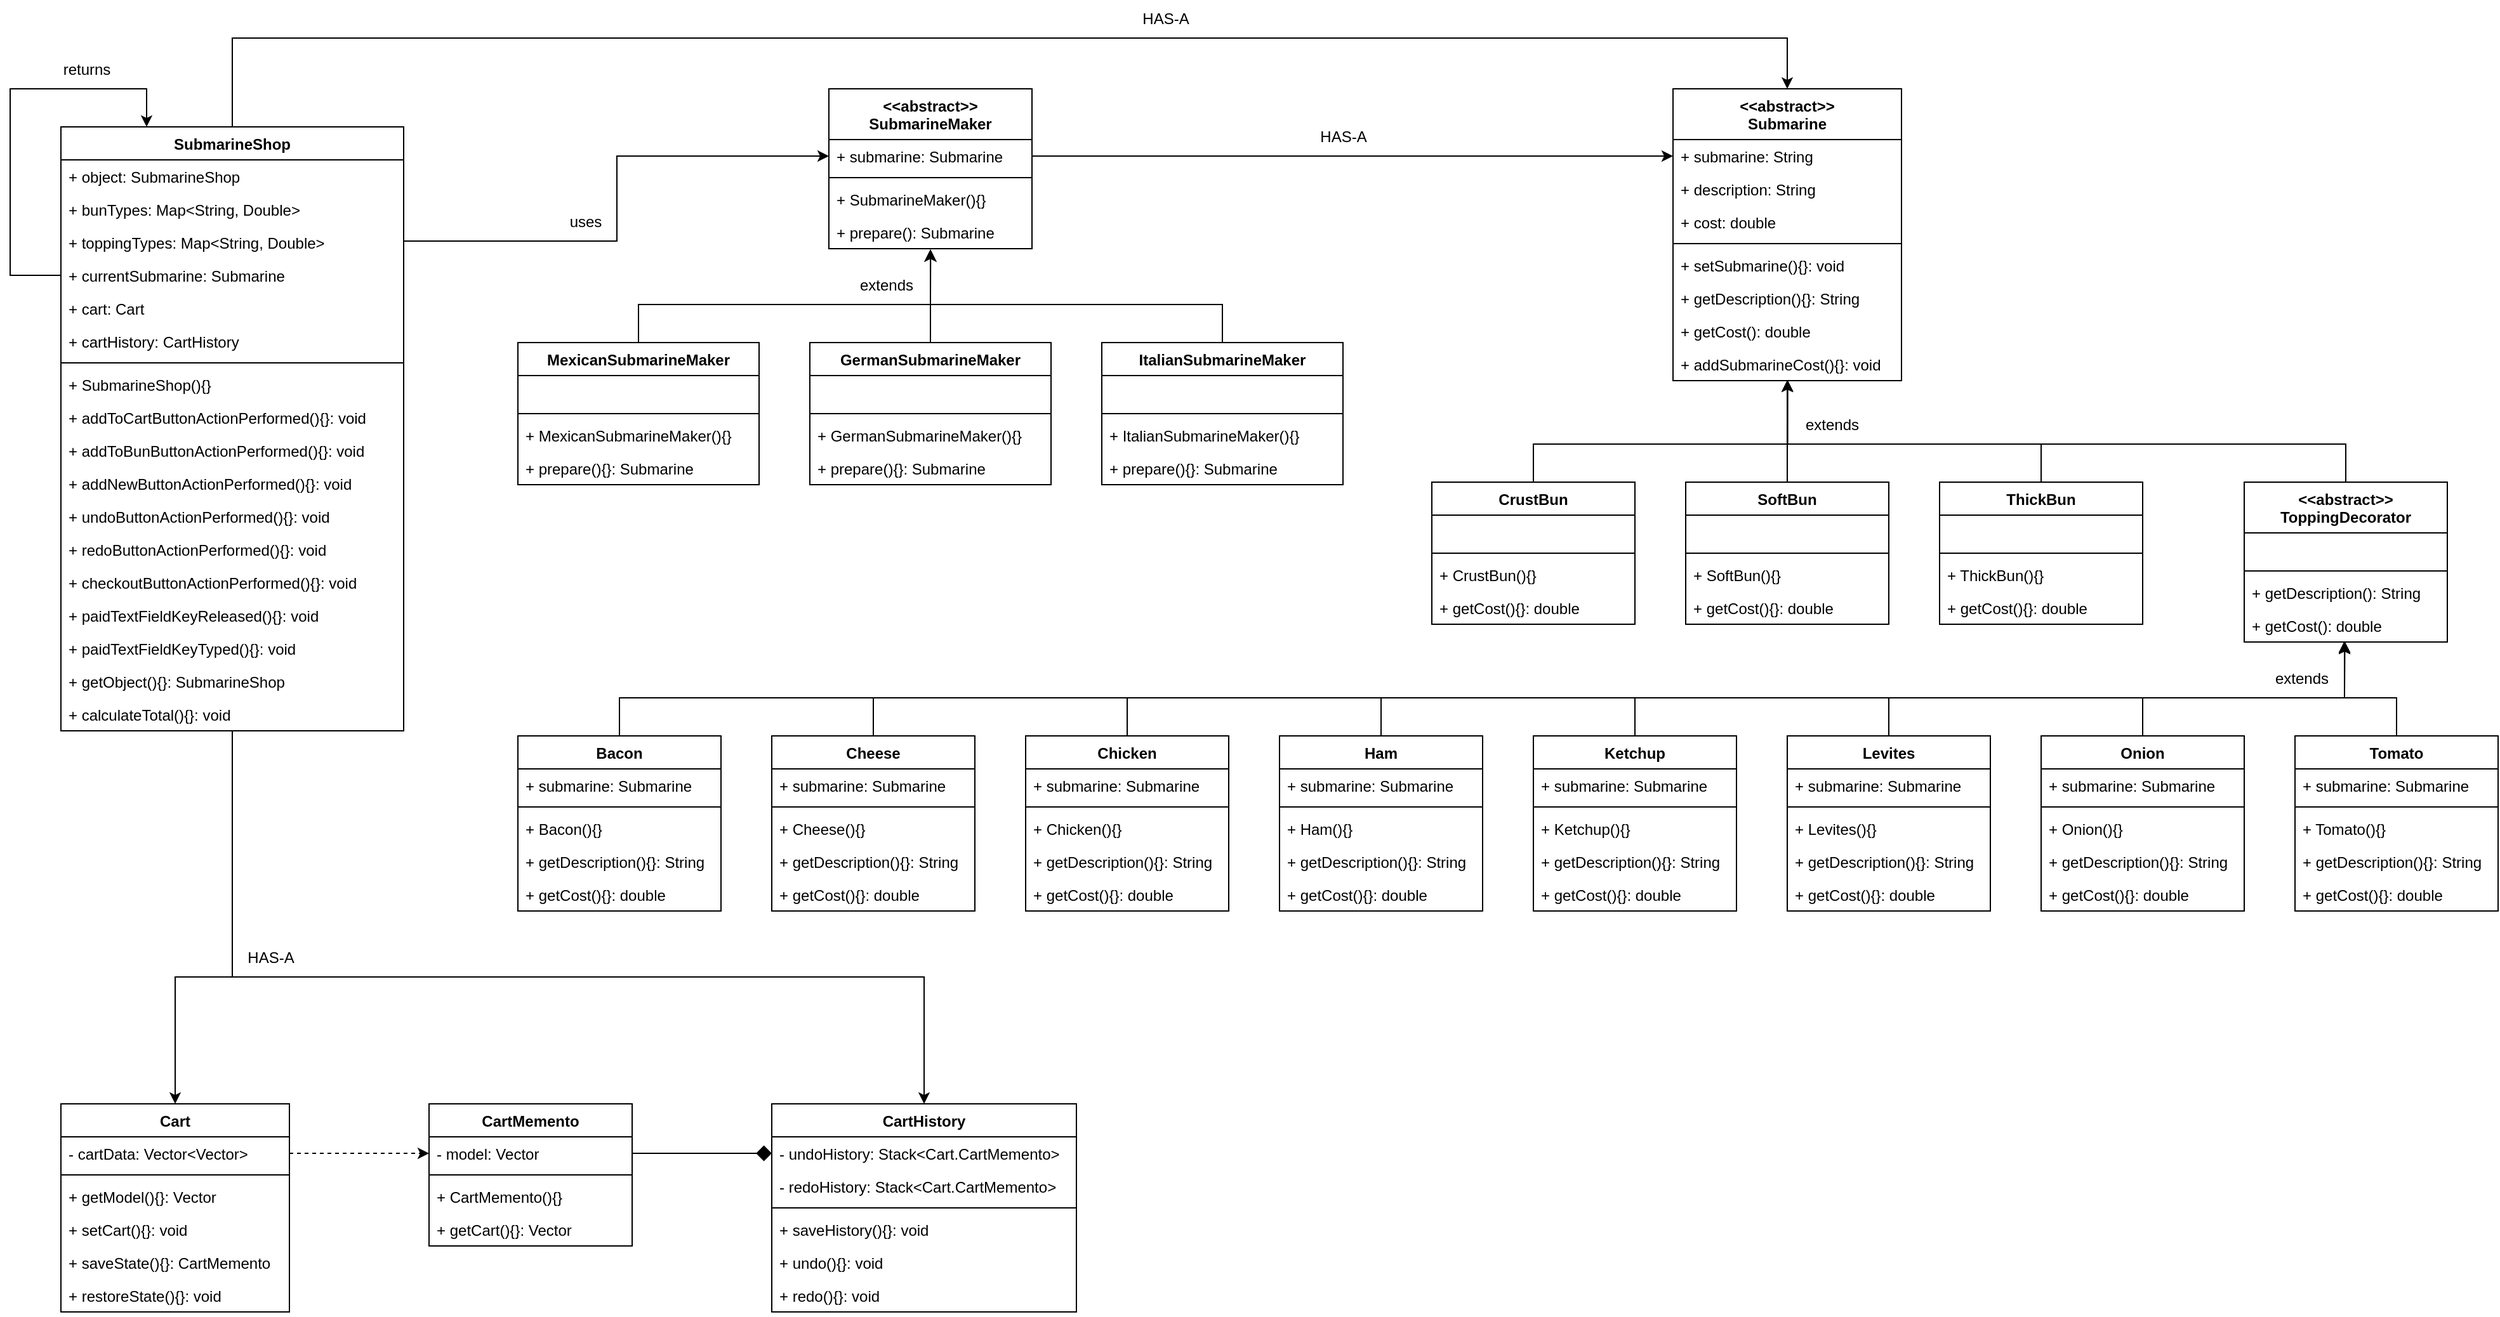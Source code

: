 <mxfile version="20.4.2" type="device"><diagram id="ebwun2lGHXM7qH2nYPl0" name="Page-1"><mxGraphModel dx="1209" dy="627" grid="1" gridSize="10" guides="1" tooltips="1" connect="1" arrows="1" fold="1" page="1" pageScale="1" pageWidth="827" pageHeight="1169" math="0" shadow="0"><root><mxCell id="0"/><mxCell id="1" parent="0"/><mxCell id="aieI56PJKIySb9ZKghSL-137" style="edgeStyle=orthogonalEdgeStyle;rounded=0;orthogonalLoop=1;jettySize=auto;html=1;entryX=0;entryY=0.5;entryDx=0;entryDy=0;strokeWidth=1;endArrow=classic;endFill=1;endSize=6;fillColor=none;" parent="1" source="w2wO92bvRMOYSQBFdtJl-1" target="w2wO92bvRMOYSQBFdtJl-24" edge="1"><mxGeometry relative="1" as="geometry"><Array as="points"><mxPoint x="518" y="240"/><mxPoint x="518" y="173"/></Array></mxGeometry></mxCell><mxCell id="aieI56PJKIySb9ZKghSL-143" style="edgeStyle=orthogonalEdgeStyle;rounded=0;orthogonalLoop=1;jettySize=auto;html=1;entryX=0.5;entryY=0;entryDx=0;entryDy=0;strokeWidth=1;endArrow=classic;endFill=1;endSize=6;fillColor=none;" parent="1" source="w2wO92bvRMOYSQBFdtJl-1" target="aieI56PJKIySb9ZKghSL-1" edge="1"><mxGeometry relative="1" as="geometry"><Array as="points"><mxPoint x="215" y="820"/><mxPoint x="170" y="820"/></Array></mxGeometry></mxCell><mxCell id="Tgm2QToilXqbYIkQtKHe-1" style="edgeStyle=orthogonalEdgeStyle;rounded=0;orthogonalLoop=1;jettySize=auto;html=1;entryX=0.5;entryY=0;entryDx=0;entryDy=0;" edge="1" parent="1" source="w2wO92bvRMOYSQBFdtJl-1" target="aieI56PJKIySb9ZKghSL-31"><mxGeometry relative="1" as="geometry"><Array as="points"><mxPoint x="215" y="80"/><mxPoint x="1440" y="80"/></Array></mxGeometry></mxCell><mxCell id="Tgm2QToilXqbYIkQtKHe-5" style="edgeStyle=orthogonalEdgeStyle;rounded=0;orthogonalLoop=1;jettySize=auto;html=1;entryX=0.5;entryY=0;entryDx=0;entryDy=0;" edge="1" parent="1" source="w2wO92bvRMOYSQBFdtJl-1" target="aieI56PJKIySb9ZKghSL-15"><mxGeometry relative="1" as="geometry"><Array as="points"><mxPoint x="215" y="820"/><mxPoint x="760" y="820"/></Array></mxGeometry></mxCell><mxCell id="w2wO92bvRMOYSQBFdtJl-1" value="SubmarineShop" style="swimlane;fontStyle=1;align=center;verticalAlign=top;childLayout=stackLayout;horizontal=1;startSize=26;horizontalStack=0;resizeParent=1;resizeParentMax=0;resizeLast=0;collapsible=1;marginBottom=0;fillColor=none;" parent="1" vertex="1"><mxGeometry x="80" y="150" width="270" height="476" as="geometry"/></mxCell><mxCell id="w2wO92bvRMOYSQBFdtJl-2" value="+ object: SubmarineShop" style="text;fillColor=none;align=left;verticalAlign=top;spacingLeft=4;spacingRight=4;overflow=hidden;rotatable=0;points=[[0,0.5],[1,0.5]];portConstraint=eastwest;" parent="w2wO92bvRMOYSQBFdtJl-1" vertex="1"><mxGeometry y="26" width="270" height="26" as="geometry"/></mxCell><mxCell id="w2wO92bvRMOYSQBFdtJl-5" value="+ bunTypes: Map&lt;String, Double&gt;" style="text;fillColor=none;align=left;verticalAlign=top;spacingLeft=4;spacingRight=4;overflow=hidden;rotatable=0;points=[[0,0.5],[1,0.5]];portConstraint=eastwest;" parent="w2wO92bvRMOYSQBFdtJl-1" vertex="1"><mxGeometry y="52" width="270" height="26" as="geometry"/></mxCell><mxCell id="w2wO92bvRMOYSQBFdtJl-6" value="+ toppingTypes: Map&lt;String, Double&gt;" style="text;fillColor=none;align=left;verticalAlign=top;spacingLeft=4;spacingRight=4;overflow=hidden;rotatable=0;points=[[0,0.5],[1,0.5]];portConstraint=eastwest;" parent="w2wO92bvRMOYSQBFdtJl-1" vertex="1"><mxGeometry y="78" width="270" height="26" as="geometry"/></mxCell><mxCell id="aieI56PJKIySb9ZKghSL-136" style="edgeStyle=orthogonalEdgeStyle;rounded=0;orthogonalLoop=1;jettySize=auto;html=1;entryX=0.25;entryY=0;entryDx=0;entryDy=0;strokeWidth=1;endArrow=classic;endFill=1;endSize=6;fillColor=none;" parent="w2wO92bvRMOYSQBFdtJl-1" source="w2wO92bvRMOYSQBFdtJl-7" target="w2wO92bvRMOYSQBFdtJl-1" edge="1"><mxGeometry relative="1" as="geometry"><Array as="points"><mxPoint x="-40" y="117"/><mxPoint x="-40" y="-30"/><mxPoint x="68" y="-30"/></Array></mxGeometry></mxCell><mxCell id="w2wO92bvRMOYSQBFdtJl-7" value="+ currentSubmarine: Submarine" style="text;fillColor=none;align=left;verticalAlign=top;spacingLeft=4;spacingRight=4;overflow=hidden;rotatable=0;points=[[0,0.5],[1,0.5]];portConstraint=eastwest;" parent="w2wO92bvRMOYSQBFdtJl-1" vertex="1"><mxGeometry y="104" width="270" height="26" as="geometry"/></mxCell><mxCell id="w2wO92bvRMOYSQBFdtJl-9" value="+ cart: Cart" style="text;fillColor=none;align=left;verticalAlign=top;spacingLeft=4;spacingRight=4;overflow=hidden;rotatable=0;points=[[0,0.5],[1,0.5]];portConstraint=eastwest;" parent="w2wO92bvRMOYSQBFdtJl-1" vertex="1"><mxGeometry y="130" width="270" height="26" as="geometry"/></mxCell><mxCell id="w2wO92bvRMOYSQBFdtJl-8" value="+ cartHistory: CartHistory" style="text;fillColor=none;align=left;verticalAlign=top;spacingLeft=4;spacingRight=4;overflow=hidden;rotatable=0;points=[[0,0.5],[1,0.5]];portConstraint=eastwest;" parent="w2wO92bvRMOYSQBFdtJl-1" vertex="1"><mxGeometry y="156" width="270" height="26" as="geometry"/></mxCell><mxCell id="w2wO92bvRMOYSQBFdtJl-3" value="" style="line;strokeWidth=1;fillColor=none;align=left;verticalAlign=middle;spacingTop=-1;spacingLeft=3;spacingRight=3;rotatable=0;labelPosition=right;points=[];portConstraint=eastwest;" parent="w2wO92bvRMOYSQBFdtJl-1" vertex="1"><mxGeometry y="182" width="270" height="8" as="geometry"/></mxCell><mxCell id="w2wO92bvRMOYSQBFdtJl-4" value="+ SubmarineShop(){}" style="text;fillColor=none;align=left;verticalAlign=top;spacingLeft=4;spacingRight=4;overflow=hidden;rotatable=0;points=[[0,0.5],[1,0.5]];portConstraint=eastwest;" parent="w2wO92bvRMOYSQBFdtJl-1" vertex="1"><mxGeometry y="190" width="270" height="26" as="geometry"/></mxCell><mxCell id="w2wO92bvRMOYSQBFdtJl-10" value="+ addToCartButtonActionPerformed(){}: void" style="text;fillColor=none;align=left;verticalAlign=top;spacingLeft=4;spacingRight=4;overflow=hidden;rotatable=0;points=[[0,0.5],[1,0.5]];portConstraint=eastwest;" parent="w2wO92bvRMOYSQBFdtJl-1" vertex="1"><mxGeometry y="216" width="270" height="26" as="geometry"/></mxCell><mxCell id="w2wO92bvRMOYSQBFdtJl-11" value="+ addToBunButtonActionPerformed(){}: void" style="text;fillColor=none;align=left;verticalAlign=top;spacingLeft=4;spacingRight=4;overflow=hidden;rotatable=0;points=[[0,0.5],[1,0.5]];portConstraint=eastwest;" parent="w2wO92bvRMOYSQBFdtJl-1" vertex="1"><mxGeometry y="242" width="270" height="26" as="geometry"/></mxCell><mxCell id="w2wO92bvRMOYSQBFdtJl-12" value="+ addNewButtonActionPerformed(){}: void" style="text;fillColor=none;align=left;verticalAlign=top;spacingLeft=4;spacingRight=4;overflow=hidden;rotatable=0;points=[[0,0.5],[1,0.5]];portConstraint=eastwest;" parent="w2wO92bvRMOYSQBFdtJl-1" vertex="1"><mxGeometry y="268" width="270" height="26" as="geometry"/></mxCell><mxCell id="w2wO92bvRMOYSQBFdtJl-13" value="+ undoButtonActionPerformed(){}: void" style="text;fillColor=none;align=left;verticalAlign=top;spacingLeft=4;spacingRight=4;overflow=hidden;rotatable=0;points=[[0,0.5],[1,0.5]];portConstraint=eastwest;" parent="w2wO92bvRMOYSQBFdtJl-1" vertex="1"><mxGeometry y="294" width="270" height="26" as="geometry"/></mxCell><mxCell id="w2wO92bvRMOYSQBFdtJl-14" value="+ redoButtonActionPerformed(){}: void" style="text;fillColor=none;align=left;verticalAlign=top;spacingLeft=4;spacingRight=4;overflow=hidden;rotatable=0;points=[[0,0.5],[1,0.5]];portConstraint=eastwest;" parent="w2wO92bvRMOYSQBFdtJl-1" vertex="1"><mxGeometry y="320" width="270" height="26" as="geometry"/></mxCell><mxCell id="w2wO92bvRMOYSQBFdtJl-15" value="+ checkoutButtonActionPerformed(){}: void" style="text;fillColor=none;align=left;verticalAlign=top;spacingLeft=4;spacingRight=4;overflow=hidden;rotatable=0;points=[[0,0.5],[1,0.5]];portConstraint=eastwest;" parent="w2wO92bvRMOYSQBFdtJl-1" vertex="1"><mxGeometry y="346" width="270" height="26" as="geometry"/></mxCell><mxCell id="w2wO92bvRMOYSQBFdtJl-16" value="+ paidTextFieldKeyReleased(){}: void" style="text;fillColor=none;align=left;verticalAlign=top;spacingLeft=4;spacingRight=4;overflow=hidden;rotatable=0;points=[[0,0.5],[1,0.5]];portConstraint=eastwest;" parent="w2wO92bvRMOYSQBFdtJl-1" vertex="1"><mxGeometry y="372" width="270" height="26" as="geometry"/></mxCell><mxCell id="w2wO92bvRMOYSQBFdtJl-17" value="+ paidTextFieldKeyTyped(){}: void" style="text;fillColor=none;align=left;verticalAlign=top;spacingLeft=4;spacingRight=4;overflow=hidden;rotatable=0;points=[[0,0.5],[1,0.5]];portConstraint=eastwest;" parent="w2wO92bvRMOYSQBFdtJl-1" vertex="1"><mxGeometry y="398" width="270" height="26" as="geometry"/></mxCell><mxCell id="w2wO92bvRMOYSQBFdtJl-19" value="+ getObject(){}: SubmarineShop" style="text;fillColor=none;align=left;verticalAlign=top;spacingLeft=4;spacingRight=4;overflow=hidden;rotatable=0;points=[[0,0.5],[1,0.5]];portConstraint=eastwest;" parent="w2wO92bvRMOYSQBFdtJl-1" vertex="1"><mxGeometry y="424" width="270" height="26" as="geometry"/></mxCell><mxCell id="w2wO92bvRMOYSQBFdtJl-20" value="+ calculateTotal(){}: void" style="text;fillColor=none;align=left;verticalAlign=top;spacingLeft=4;spacingRight=4;overflow=hidden;rotatable=0;points=[[0,0.5],[1,0.5]];portConstraint=eastwest;" parent="w2wO92bvRMOYSQBFdtJl-1" vertex="1"><mxGeometry y="450" width="270" height="26" as="geometry"/></mxCell><mxCell id="w2wO92bvRMOYSQBFdtJl-22" value="returns" style="text;html=1;align=center;verticalAlign=middle;resizable=0;points=[];autosize=1;fillColor=none;" parent="1" vertex="1"><mxGeometry x="70" y="90" width="60" height="30" as="geometry"/></mxCell><mxCell id="w2wO92bvRMOYSQBFdtJl-23" value="&lt;&lt;abstract&gt;&gt;&#10;SubmarineMaker" style="swimlane;fontStyle=1;align=center;verticalAlign=top;childLayout=stackLayout;horizontal=1;startSize=40;horizontalStack=0;resizeParent=1;resizeParentMax=0;resizeLast=0;collapsible=1;marginBottom=0;fillColor=none;" parent="1" vertex="1"><mxGeometry x="685" y="120" width="160" height="126" as="geometry"/></mxCell><mxCell id="w2wO92bvRMOYSQBFdtJl-24" value="+ submarine: Submarine" style="text;fillColor=none;align=left;verticalAlign=top;spacingLeft=4;spacingRight=4;overflow=hidden;rotatable=0;points=[[0,0.5],[1,0.5]];portConstraint=eastwest;" parent="w2wO92bvRMOYSQBFdtJl-23" vertex="1"><mxGeometry y="40" width="160" height="26" as="geometry"/></mxCell><mxCell id="w2wO92bvRMOYSQBFdtJl-25" value="" style="line;strokeWidth=1;fillColor=none;align=left;verticalAlign=middle;spacingTop=-1;spacingLeft=3;spacingRight=3;rotatable=0;labelPosition=right;points=[];portConstraint=eastwest;" parent="w2wO92bvRMOYSQBFdtJl-23" vertex="1"><mxGeometry y="66" width="160" height="8" as="geometry"/></mxCell><mxCell id="w2wO92bvRMOYSQBFdtJl-26" value="+ SubmarineMaker(){}" style="text;fillColor=none;align=left;verticalAlign=top;spacingLeft=4;spacingRight=4;overflow=hidden;rotatable=0;points=[[0,0.5],[1,0.5]];portConstraint=eastwest;" parent="w2wO92bvRMOYSQBFdtJl-23" vertex="1"><mxGeometry y="74" width="160" height="26" as="geometry"/></mxCell><mxCell id="w2wO92bvRMOYSQBFdtJl-27" value="+ prepare(): Submarine" style="text;fillColor=none;align=left;verticalAlign=top;spacingLeft=4;spacingRight=4;overflow=hidden;rotatable=0;points=[[0,0.5],[1,0.5]];portConstraint=eastwest;" parent="w2wO92bvRMOYSQBFdtJl-23" vertex="1"><mxGeometry y="100" width="160" height="26" as="geometry"/></mxCell><mxCell id="w2wO92bvRMOYSQBFdtJl-44" style="edgeStyle=orthogonalEdgeStyle;rounded=0;orthogonalLoop=1;jettySize=auto;html=1;entryX=0.501;entryY=1.038;entryDx=0;entryDy=0;entryPerimeter=0;fillColor=none;" parent="1" source="w2wO92bvRMOYSQBFdtJl-28" target="w2wO92bvRMOYSQBFdtJl-27" edge="1"><mxGeometry relative="1" as="geometry"/></mxCell><mxCell id="w2wO92bvRMOYSQBFdtJl-28" value="GermanSubmarineMaker" style="swimlane;fontStyle=1;align=center;verticalAlign=top;childLayout=stackLayout;horizontal=1;startSize=26;horizontalStack=0;resizeParent=1;resizeParentMax=0;resizeLast=0;collapsible=1;marginBottom=0;fillColor=none;" parent="1" vertex="1"><mxGeometry x="670" y="320" width="190" height="112" as="geometry"/></mxCell><mxCell id="w2wO92bvRMOYSQBFdtJl-29" value=" " style="text;fillColor=none;align=left;verticalAlign=top;spacingLeft=4;spacingRight=4;overflow=hidden;rotatable=0;points=[[0,0.5],[1,0.5]];portConstraint=eastwest;" parent="w2wO92bvRMOYSQBFdtJl-28" vertex="1"><mxGeometry y="26" width="190" height="26" as="geometry"/></mxCell><mxCell id="w2wO92bvRMOYSQBFdtJl-30" value="" style="line;strokeWidth=1;fillColor=none;align=left;verticalAlign=middle;spacingTop=-1;spacingLeft=3;spacingRight=3;rotatable=0;labelPosition=right;points=[];portConstraint=eastwest;" parent="w2wO92bvRMOYSQBFdtJl-28" vertex="1"><mxGeometry y="52" width="190" height="8" as="geometry"/></mxCell><mxCell id="w2wO92bvRMOYSQBFdtJl-31" value="+ GermanSubmarineMaker(){}" style="text;fillColor=none;align=left;verticalAlign=top;spacingLeft=4;spacingRight=4;overflow=hidden;rotatable=0;points=[[0,0.5],[1,0.5]];portConstraint=eastwest;" parent="w2wO92bvRMOYSQBFdtJl-28" vertex="1"><mxGeometry y="60" width="190" height="26" as="geometry"/></mxCell><mxCell id="w2wO92bvRMOYSQBFdtJl-32" value="+ prepare(){}: Submarine" style="text;fillColor=none;align=left;verticalAlign=top;spacingLeft=4;spacingRight=4;overflow=hidden;rotatable=0;points=[[0,0.5],[1,0.5]];portConstraint=eastwest;" parent="w2wO92bvRMOYSQBFdtJl-28" vertex="1"><mxGeometry y="86" width="190" height="26" as="geometry"/></mxCell><mxCell id="aieI56PJKIySb9ZKghSL-30" style="edgeStyle=orthogonalEdgeStyle;rounded=0;orthogonalLoop=1;jettySize=auto;html=1;entryX=0.5;entryY=1.038;entryDx=0;entryDy=0;entryPerimeter=0;strokeWidth=1;endArrow=classic;endFill=1;endSize=6;fillColor=none;" parent="1" source="w2wO92bvRMOYSQBFdtJl-33" target="w2wO92bvRMOYSQBFdtJl-27" edge="1"><mxGeometry relative="1" as="geometry"><Array as="points"><mxPoint x="995" y="290"/><mxPoint x="765" y="290"/></Array></mxGeometry></mxCell><mxCell id="w2wO92bvRMOYSQBFdtJl-33" value="ItalianSubmarineMaker" style="swimlane;fontStyle=1;align=center;verticalAlign=top;childLayout=stackLayout;horizontal=1;startSize=26;horizontalStack=0;resizeParent=1;resizeParentMax=0;resizeLast=0;collapsible=1;marginBottom=0;fillColor=none;" parent="1" vertex="1"><mxGeometry x="900" y="320" width="190" height="112" as="geometry"/></mxCell><mxCell id="w2wO92bvRMOYSQBFdtJl-34" value=" " style="text;fillColor=none;align=left;verticalAlign=top;spacingLeft=4;spacingRight=4;overflow=hidden;rotatable=0;points=[[0,0.5],[1,0.5]];portConstraint=eastwest;" parent="w2wO92bvRMOYSQBFdtJl-33" vertex="1"><mxGeometry y="26" width="190" height="26" as="geometry"/></mxCell><mxCell id="w2wO92bvRMOYSQBFdtJl-35" value="" style="line;strokeWidth=1;fillColor=none;align=left;verticalAlign=middle;spacingTop=-1;spacingLeft=3;spacingRight=3;rotatable=0;labelPosition=right;points=[];portConstraint=eastwest;" parent="w2wO92bvRMOYSQBFdtJl-33" vertex="1"><mxGeometry y="52" width="190" height="8" as="geometry"/></mxCell><mxCell id="w2wO92bvRMOYSQBFdtJl-36" value="+ ItalianSubmarineMaker(){}" style="text;fillColor=none;align=left;verticalAlign=top;spacingLeft=4;spacingRight=4;overflow=hidden;rotatable=0;points=[[0,0.5],[1,0.5]];portConstraint=eastwest;" parent="w2wO92bvRMOYSQBFdtJl-33" vertex="1"><mxGeometry y="60" width="190" height="26" as="geometry"/></mxCell><mxCell id="w2wO92bvRMOYSQBFdtJl-37" value="+ prepare(){}: Submarine" style="text;fillColor=none;align=left;verticalAlign=top;spacingLeft=4;spacingRight=4;overflow=hidden;rotatable=0;points=[[0,0.5],[1,0.5]];portConstraint=eastwest;" parent="w2wO92bvRMOYSQBFdtJl-33" vertex="1"><mxGeometry y="86" width="190" height="26" as="geometry"/></mxCell><mxCell id="aieI56PJKIySb9ZKghSL-28" style="edgeStyle=orthogonalEdgeStyle;rounded=0;orthogonalLoop=1;jettySize=auto;html=1;entryX=0.5;entryY=1.013;entryDx=0;entryDy=0;entryPerimeter=0;strokeWidth=1;endArrow=classic;endFill=1;endSize=7;fillColor=none;" parent="1" source="w2wO92bvRMOYSQBFdtJl-38" target="w2wO92bvRMOYSQBFdtJl-27" edge="1"><mxGeometry relative="1" as="geometry"><Array as="points"><mxPoint x="535" y="290"/><mxPoint x="765" y="290"/></Array></mxGeometry></mxCell><mxCell id="w2wO92bvRMOYSQBFdtJl-38" value="MexicanSubmarineMaker" style="swimlane;fontStyle=1;align=center;verticalAlign=top;childLayout=stackLayout;horizontal=1;startSize=26;horizontalStack=0;resizeParent=1;resizeParentMax=0;resizeLast=0;collapsible=1;marginBottom=0;fillColor=none;" parent="1" vertex="1"><mxGeometry x="440" y="320" width="190" height="112" as="geometry"/></mxCell><mxCell id="w2wO92bvRMOYSQBFdtJl-39" value=" " style="text;fillColor=none;align=left;verticalAlign=top;spacingLeft=4;spacingRight=4;overflow=hidden;rotatable=0;points=[[0,0.5],[1,0.5]];portConstraint=eastwest;" parent="w2wO92bvRMOYSQBFdtJl-38" vertex="1"><mxGeometry y="26" width="190" height="26" as="geometry"/></mxCell><mxCell id="w2wO92bvRMOYSQBFdtJl-40" value="" style="line;strokeWidth=1;fillColor=none;align=left;verticalAlign=middle;spacingTop=-1;spacingLeft=3;spacingRight=3;rotatable=0;labelPosition=right;points=[];portConstraint=eastwest;" parent="w2wO92bvRMOYSQBFdtJl-38" vertex="1"><mxGeometry y="52" width="190" height="8" as="geometry"/></mxCell><mxCell id="w2wO92bvRMOYSQBFdtJl-41" value="+ MexicanSubmarineMaker(){}" style="text;fillColor=none;align=left;verticalAlign=top;spacingLeft=4;spacingRight=4;overflow=hidden;rotatable=0;points=[[0,0.5],[1,0.5]];portConstraint=eastwest;" parent="w2wO92bvRMOYSQBFdtJl-38" vertex="1"><mxGeometry y="60" width="190" height="26" as="geometry"/></mxCell><mxCell id="w2wO92bvRMOYSQBFdtJl-42" value="+ prepare(){}: Submarine" style="text;fillColor=none;align=left;verticalAlign=top;spacingLeft=4;spacingRight=4;overflow=hidden;rotatable=0;points=[[0,0.5],[1,0.5]];portConstraint=eastwest;" parent="w2wO92bvRMOYSQBFdtJl-38" vertex="1"><mxGeometry y="86" width="190" height="26" as="geometry"/></mxCell><mxCell id="w2wO92bvRMOYSQBFdtJl-47" value="extends" style="text;html=1;align=center;verticalAlign=middle;resizable=0;points=[];autosize=1;fillColor=none;" parent="1" vertex="1"><mxGeometry x="695" y="260" width="70" height="30" as="geometry"/></mxCell><mxCell id="aieI56PJKIySb9ZKghSL-1" value="Cart" style="swimlane;fontStyle=1;align=center;verticalAlign=top;childLayout=stackLayout;horizontal=1;startSize=26;horizontalStack=0;resizeParent=1;resizeParentMax=0;resizeLast=0;collapsible=1;marginBottom=0;fillColor=none;" parent="1" vertex="1"><mxGeometry x="80" y="920" width="180" height="164" as="geometry"/></mxCell><mxCell id="aieI56PJKIySb9ZKghSL-2" value="- cartData: Vector&lt;Vector&gt;" style="text;fillColor=none;align=left;verticalAlign=top;spacingLeft=4;spacingRight=4;overflow=hidden;rotatable=0;points=[[0,0.5],[1,0.5]];portConstraint=eastwest;" parent="aieI56PJKIySb9ZKghSL-1" vertex="1"><mxGeometry y="26" width="180" height="26" as="geometry"/></mxCell><mxCell id="aieI56PJKIySb9ZKghSL-3" value="" style="line;strokeWidth=1;fillColor=none;align=left;verticalAlign=middle;spacingTop=-1;spacingLeft=3;spacingRight=3;rotatable=0;labelPosition=right;points=[];portConstraint=eastwest;" parent="aieI56PJKIySb9ZKghSL-1" vertex="1"><mxGeometry y="52" width="180" height="8" as="geometry"/></mxCell><mxCell id="aieI56PJKIySb9ZKghSL-4" value="+ getModel(){}: Vector" style="text;fillColor=none;align=left;verticalAlign=top;spacingLeft=4;spacingRight=4;overflow=hidden;rotatable=0;points=[[0,0.5],[1,0.5]];portConstraint=eastwest;" parent="aieI56PJKIySb9ZKghSL-1" vertex="1"><mxGeometry y="60" width="180" height="26" as="geometry"/></mxCell><mxCell id="aieI56PJKIySb9ZKghSL-5" value="+ setCart(){}: void" style="text;fillColor=none;align=left;verticalAlign=top;spacingLeft=4;spacingRight=4;overflow=hidden;rotatable=0;points=[[0,0.5],[1,0.5]];portConstraint=eastwest;" parent="aieI56PJKIySb9ZKghSL-1" vertex="1"><mxGeometry y="86" width="180" height="26" as="geometry"/></mxCell><mxCell id="aieI56PJKIySb9ZKghSL-6" value="+ saveState(){}: CartMemento" style="text;fillColor=none;align=left;verticalAlign=top;spacingLeft=4;spacingRight=4;overflow=hidden;rotatable=0;points=[[0,0.5],[1,0.5]];portConstraint=eastwest;" parent="aieI56PJKIySb9ZKghSL-1" vertex="1"><mxGeometry y="112" width="180" height="26" as="geometry"/></mxCell><mxCell id="aieI56PJKIySb9ZKghSL-7" value="+ restoreState(){}: void" style="text;fillColor=none;align=left;verticalAlign=top;spacingLeft=4;spacingRight=4;overflow=hidden;rotatable=0;points=[[0,0.5],[1,0.5]];portConstraint=eastwest;" parent="aieI56PJKIySb9ZKghSL-1" vertex="1"><mxGeometry y="138" width="180" height="26" as="geometry"/></mxCell><mxCell id="aieI56PJKIySb9ZKghSL-10" value="CartMemento" style="swimlane;fontStyle=1;align=center;verticalAlign=top;childLayout=stackLayout;horizontal=1;startSize=26;horizontalStack=0;resizeParent=1;resizeParentMax=0;resizeLast=0;collapsible=1;marginBottom=0;fillColor=none;" parent="1" vertex="1"><mxGeometry x="370" y="920" width="160" height="112" as="geometry"/></mxCell><mxCell id="aieI56PJKIySb9ZKghSL-11" value="- model: Vector" style="text;fillColor=none;align=left;verticalAlign=top;spacingLeft=4;spacingRight=4;overflow=hidden;rotatable=0;points=[[0,0.5],[1,0.5]];portConstraint=eastwest;" parent="aieI56PJKIySb9ZKghSL-10" vertex="1"><mxGeometry y="26" width="160" height="26" as="geometry"/></mxCell><mxCell id="aieI56PJKIySb9ZKghSL-12" value="" style="line;strokeWidth=1;fillColor=none;align=left;verticalAlign=middle;spacingTop=-1;spacingLeft=3;spacingRight=3;rotatable=0;labelPosition=right;points=[];portConstraint=eastwest;" parent="aieI56PJKIySb9ZKghSL-10" vertex="1"><mxGeometry y="52" width="160" height="8" as="geometry"/></mxCell><mxCell id="aieI56PJKIySb9ZKghSL-13" value="+ CartMemento(){}" style="text;fillColor=none;align=left;verticalAlign=top;spacingLeft=4;spacingRight=4;overflow=hidden;rotatable=0;points=[[0,0.5],[1,0.5]];portConstraint=eastwest;" parent="aieI56PJKIySb9ZKghSL-10" vertex="1"><mxGeometry y="60" width="160" height="26" as="geometry"/></mxCell><mxCell id="aieI56PJKIySb9ZKghSL-14" value="+ getCart(){}: Vector" style="text;fillColor=none;align=left;verticalAlign=top;spacingLeft=4;spacingRight=4;overflow=hidden;rotatable=0;points=[[0,0.5],[1,0.5]];portConstraint=eastwest;" parent="aieI56PJKIySb9ZKghSL-10" vertex="1"><mxGeometry y="86" width="160" height="26" as="geometry"/></mxCell><mxCell id="aieI56PJKIySb9ZKghSL-15" value="CartHistory" style="swimlane;fontStyle=1;align=center;verticalAlign=top;childLayout=stackLayout;horizontal=1;startSize=26;horizontalStack=0;resizeParent=1;resizeParentMax=0;resizeLast=0;collapsible=1;marginBottom=0;fillColor=none;" parent="1" vertex="1"><mxGeometry x="640" y="920" width="240" height="164" as="geometry"/></mxCell><mxCell id="aieI56PJKIySb9ZKghSL-16" value="- undoHistory: Stack&lt;Cart.CartMemento&gt;" style="text;fillColor=none;align=left;verticalAlign=top;spacingLeft=4;spacingRight=4;overflow=hidden;rotatable=0;points=[[0,0.5],[1,0.5]];portConstraint=eastwest;" parent="aieI56PJKIySb9ZKghSL-15" vertex="1"><mxGeometry y="26" width="240" height="26" as="geometry"/></mxCell><mxCell id="aieI56PJKIySb9ZKghSL-23" value="- redoHistory: Stack&lt;Cart.CartMemento&gt;" style="text;fillColor=none;align=left;verticalAlign=top;spacingLeft=4;spacingRight=4;overflow=hidden;rotatable=0;points=[[0,0.5],[1,0.5]];portConstraint=eastwest;" parent="aieI56PJKIySb9ZKghSL-15" vertex="1"><mxGeometry y="52" width="240" height="26" as="geometry"/></mxCell><mxCell id="aieI56PJKIySb9ZKghSL-17" value="" style="line;strokeWidth=1;fillColor=none;align=left;verticalAlign=middle;spacingTop=-1;spacingLeft=3;spacingRight=3;rotatable=0;labelPosition=right;points=[];portConstraint=eastwest;" parent="aieI56PJKIySb9ZKghSL-15" vertex="1"><mxGeometry y="78" width="240" height="8" as="geometry"/></mxCell><mxCell id="aieI56PJKIySb9ZKghSL-18" value="+ saveHistory(){}: void" style="text;fillColor=none;align=left;verticalAlign=top;spacingLeft=4;spacingRight=4;overflow=hidden;rotatable=0;points=[[0,0.5],[1,0.5]];portConstraint=eastwest;" parent="aieI56PJKIySb9ZKghSL-15" vertex="1"><mxGeometry y="86" width="240" height="26" as="geometry"/></mxCell><mxCell id="aieI56PJKIySb9ZKghSL-24" value="+ undo(){}: void" style="text;fillColor=none;align=left;verticalAlign=top;spacingLeft=4;spacingRight=4;overflow=hidden;rotatable=0;points=[[0,0.5],[1,0.5]];portConstraint=eastwest;" parent="aieI56PJKIySb9ZKghSL-15" vertex="1"><mxGeometry y="112" width="240" height="26" as="geometry"/></mxCell><mxCell id="aieI56PJKIySb9ZKghSL-25" value="+ redo(){}: void" style="text;fillColor=none;align=left;verticalAlign=top;spacingLeft=4;spacingRight=4;overflow=hidden;rotatable=0;points=[[0,0.5],[1,0.5]];portConstraint=eastwest;" parent="aieI56PJKIySb9ZKghSL-15" vertex="1"><mxGeometry y="138" width="240" height="26" as="geometry"/></mxCell><mxCell id="aieI56PJKIySb9ZKghSL-26" style="edgeStyle=orthogonalEdgeStyle;rounded=0;orthogonalLoop=1;jettySize=auto;html=1;entryX=0;entryY=0.5;entryDx=0;entryDy=0;dashed=1;fillColor=none;" parent="1" source="aieI56PJKIySb9ZKghSL-2" target="aieI56PJKIySb9ZKghSL-11" edge="1"><mxGeometry relative="1" as="geometry"/></mxCell><mxCell id="aieI56PJKIySb9ZKghSL-27" style="edgeStyle=orthogonalEdgeStyle;rounded=0;orthogonalLoop=1;jettySize=auto;html=1;entryX=0;entryY=0.5;entryDx=0;entryDy=0;endArrow=diamond;endFill=1;strokeWidth=1;endSize=10;fillColor=none;" parent="1" source="aieI56PJKIySb9ZKghSL-11" target="aieI56PJKIySb9ZKghSL-16" edge="1"><mxGeometry relative="1" as="geometry"/></mxCell><mxCell id="aieI56PJKIySb9ZKghSL-31" value="&lt;&lt;abstract&gt;&gt;&#10;Submarine" style="swimlane;fontStyle=1;align=center;verticalAlign=top;childLayout=stackLayout;horizontal=1;startSize=40;horizontalStack=0;resizeParent=1;resizeParentMax=0;resizeLast=0;collapsible=1;marginBottom=0;fillColor=none;" parent="1" vertex="1"><mxGeometry x="1350" y="120" width="180" height="230" as="geometry"/></mxCell><mxCell id="aieI56PJKIySb9ZKghSL-32" value="+ submarine: String" style="text;fillColor=none;align=left;verticalAlign=top;spacingLeft=4;spacingRight=4;overflow=hidden;rotatable=0;points=[[0,0.5],[1,0.5]];portConstraint=eastwest;" parent="aieI56PJKIySb9ZKghSL-31" vertex="1"><mxGeometry y="40" width="180" height="26" as="geometry"/></mxCell><mxCell id="aieI56PJKIySb9ZKghSL-36" value="+ description: String" style="text;fillColor=none;align=left;verticalAlign=top;spacingLeft=4;spacingRight=4;overflow=hidden;rotatable=0;points=[[0,0.5],[1,0.5]];portConstraint=eastwest;" parent="aieI56PJKIySb9ZKghSL-31" vertex="1"><mxGeometry y="66" width="180" height="26" as="geometry"/></mxCell><mxCell id="aieI56PJKIySb9ZKghSL-35" value="+ cost: double" style="text;fillColor=none;align=left;verticalAlign=top;spacingLeft=4;spacingRight=4;overflow=hidden;rotatable=0;points=[[0,0.5],[1,0.5]];portConstraint=eastwest;" parent="aieI56PJKIySb9ZKghSL-31" vertex="1"><mxGeometry y="92" width="180" height="26" as="geometry"/></mxCell><mxCell id="aieI56PJKIySb9ZKghSL-33" value="" style="line;strokeWidth=1;fillColor=none;align=left;verticalAlign=middle;spacingTop=-1;spacingLeft=3;spacingRight=3;rotatable=0;labelPosition=right;points=[];portConstraint=eastwest;" parent="aieI56PJKIySb9ZKghSL-31" vertex="1"><mxGeometry y="118" width="180" height="8" as="geometry"/></mxCell><mxCell id="aieI56PJKIySb9ZKghSL-34" value="+ setSubmarine(){}: void" style="text;fillColor=none;align=left;verticalAlign=top;spacingLeft=4;spacingRight=4;overflow=hidden;rotatable=0;points=[[0,0.5],[1,0.5]];portConstraint=eastwest;" parent="aieI56PJKIySb9ZKghSL-31" vertex="1"><mxGeometry y="126" width="180" height="26" as="geometry"/></mxCell><mxCell id="aieI56PJKIySb9ZKghSL-37" value="+ getDescription(){}: String" style="text;fillColor=none;align=left;verticalAlign=top;spacingLeft=4;spacingRight=4;overflow=hidden;rotatable=0;points=[[0,0.5],[1,0.5]];portConstraint=eastwest;" parent="aieI56PJKIySb9ZKghSL-31" vertex="1"><mxGeometry y="152" width="180" height="26" as="geometry"/></mxCell><mxCell id="aieI56PJKIySb9ZKghSL-38" value="+ getCost(): double" style="text;fillColor=none;align=left;verticalAlign=top;spacingLeft=4;spacingRight=4;overflow=hidden;rotatable=0;points=[[0,0.5],[1,0.5]];portConstraint=eastwest;" parent="aieI56PJKIySb9ZKghSL-31" vertex="1"><mxGeometry y="178" width="180" height="26" as="geometry"/></mxCell><mxCell id="aieI56PJKIySb9ZKghSL-39" value="+ addSubmarineCost(){}: void" style="text;fillColor=none;align=left;verticalAlign=top;spacingLeft=4;spacingRight=4;overflow=hidden;rotatable=0;points=[[0,0.5],[1,0.5]];portConstraint=eastwest;" parent="aieI56PJKIySb9ZKghSL-31" vertex="1"><mxGeometry y="204" width="180" height="26" as="geometry"/></mxCell><mxCell id="aieI56PJKIySb9ZKghSL-111" style="edgeStyle=orthogonalEdgeStyle;rounded=0;orthogonalLoop=1;jettySize=auto;html=1;entryX=0.501;entryY=0.981;entryDx=0;entryDy=0;entryPerimeter=0;strokeWidth=1;endArrow=classic;endFill=1;endSize=6;fillColor=none;" parent="1" source="aieI56PJKIySb9ZKghSL-40" target="aieI56PJKIySb9ZKghSL-39" edge="1"><mxGeometry relative="1" as="geometry"><Array as="points"><mxPoint x="1240" y="400"/><mxPoint x="1440" y="400"/></Array></mxGeometry></mxCell><mxCell id="aieI56PJKIySb9ZKghSL-40" value="CrustBun" style="swimlane;fontStyle=1;align=center;verticalAlign=top;childLayout=stackLayout;horizontal=1;startSize=26;horizontalStack=0;resizeParent=1;resizeParentMax=0;resizeLast=0;collapsible=1;marginBottom=0;fillColor=none;" parent="1" vertex="1"><mxGeometry x="1160" y="430" width="160" height="112" as="geometry"/></mxCell><mxCell id="aieI56PJKIySb9ZKghSL-41" value=" " style="text;fillColor=none;align=left;verticalAlign=top;spacingLeft=4;spacingRight=4;overflow=hidden;rotatable=0;points=[[0,0.5],[1,0.5]];portConstraint=eastwest;" parent="aieI56PJKIySb9ZKghSL-40" vertex="1"><mxGeometry y="26" width="160" height="26" as="geometry"/></mxCell><mxCell id="aieI56PJKIySb9ZKghSL-42" value="" style="line;strokeWidth=1;fillColor=none;align=left;verticalAlign=middle;spacingTop=-1;spacingLeft=3;spacingRight=3;rotatable=0;labelPosition=right;points=[];portConstraint=eastwest;" parent="aieI56PJKIySb9ZKghSL-40" vertex="1"><mxGeometry y="52" width="160" height="8" as="geometry"/></mxCell><mxCell id="aieI56PJKIySb9ZKghSL-43" value="+ CrustBun(){}" style="text;fillColor=none;align=left;verticalAlign=top;spacingLeft=4;spacingRight=4;overflow=hidden;rotatable=0;points=[[0,0.5],[1,0.5]];portConstraint=eastwest;" parent="aieI56PJKIySb9ZKghSL-40" vertex="1"><mxGeometry y="60" width="160" height="26" as="geometry"/></mxCell><mxCell id="aieI56PJKIySb9ZKghSL-44" value="+ getCost(){}: double" style="text;fillColor=none;align=left;verticalAlign=top;spacingLeft=4;spacingRight=4;overflow=hidden;rotatable=0;points=[[0,0.5],[1,0.5]];portConstraint=eastwest;" parent="aieI56PJKIySb9ZKghSL-40" vertex="1"><mxGeometry y="86" width="160" height="26" as="geometry"/></mxCell><mxCell id="aieI56PJKIySb9ZKghSL-110" style="edgeStyle=orthogonalEdgeStyle;rounded=0;orthogonalLoop=1;jettySize=auto;html=1;entryX=0.501;entryY=0.981;entryDx=0;entryDy=0;entryPerimeter=0;strokeWidth=1;endArrow=classic;endFill=1;endSize=6;fillColor=none;" parent="1" source="aieI56PJKIySb9ZKghSL-45" target="aieI56PJKIySb9ZKghSL-39" edge="1"><mxGeometry relative="1" as="geometry"/></mxCell><mxCell id="aieI56PJKIySb9ZKghSL-45" value="SoftBun" style="swimlane;fontStyle=1;align=center;verticalAlign=top;childLayout=stackLayout;horizontal=1;startSize=26;horizontalStack=0;resizeParent=1;resizeParentMax=0;resizeLast=0;collapsible=1;marginBottom=0;fillColor=none;" parent="1" vertex="1"><mxGeometry x="1360" y="430" width="160" height="112" as="geometry"/></mxCell><mxCell id="aieI56PJKIySb9ZKghSL-46" value=" " style="text;fillColor=none;align=left;verticalAlign=top;spacingLeft=4;spacingRight=4;overflow=hidden;rotatable=0;points=[[0,0.5],[1,0.5]];portConstraint=eastwest;" parent="aieI56PJKIySb9ZKghSL-45" vertex="1"><mxGeometry y="26" width="160" height="26" as="geometry"/></mxCell><mxCell id="aieI56PJKIySb9ZKghSL-47" value="" style="line;strokeWidth=1;fillColor=none;align=left;verticalAlign=middle;spacingTop=-1;spacingLeft=3;spacingRight=3;rotatable=0;labelPosition=right;points=[];portConstraint=eastwest;" parent="aieI56PJKIySb9ZKghSL-45" vertex="1"><mxGeometry y="52" width="160" height="8" as="geometry"/></mxCell><mxCell id="aieI56PJKIySb9ZKghSL-48" value="+ SoftBun(){}" style="text;fillColor=none;align=left;verticalAlign=top;spacingLeft=4;spacingRight=4;overflow=hidden;rotatable=0;points=[[0,0.5],[1,0.5]];portConstraint=eastwest;" parent="aieI56PJKIySb9ZKghSL-45" vertex="1"><mxGeometry y="60" width="160" height="26" as="geometry"/></mxCell><mxCell id="aieI56PJKIySb9ZKghSL-49" value="+ getCost(){}: double" style="text;fillColor=none;align=left;verticalAlign=top;spacingLeft=4;spacingRight=4;overflow=hidden;rotatable=0;points=[[0,0.5],[1,0.5]];portConstraint=eastwest;" parent="aieI56PJKIySb9ZKghSL-45" vertex="1"><mxGeometry y="86" width="160" height="26" as="geometry"/></mxCell><mxCell id="aieI56PJKIySb9ZKghSL-112" style="edgeStyle=orthogonalEdgeStyle;rounded=0;orthogonalLoop=1;jettySize=auto;html=1;entryX=0.5;entryY=1;entryDx=0;entryDy=0;entryPerimeter=0;strokeWidth=1;endArrow=classic;endFill=1;endSize=6;fillColor=none;" parent="1" source="aieI56PJKIySb9ZKghSL-50" target="aieI56PJKIySb9ZKghSL-39" edge="1"><mxGeometry relative="1" as="geometry"><Array as="points"><mxPoint x="1640" y="400"/><mxPoint x="1440" y="400"/></Array></mxGeometry></mxCell><mxCell id="aieI56PJKIySb9ZKghSL-50" value="ThickBun" style="swimlane;fontStyle=1;align=center;verticalAlign=top;childLayout=stackLayout;horizontal=1;startSize=26;horizontalStack=0;resizeParent=1;resizeParentMax=0;resizeLast=0;collapsible=1;marginBottom=0;fillColor=none;" parent="1" vertex="1"><mxGeometry x="1560" y="430" width="160" height="112" as="geometry"/></mxCell><mxCell id="aieI56PJKIySb9ZKghSL-51" value=" " style="text;fillColor=none;align=left;verticalAlign=top;spacingLeft=4;spacingRight=4;overflow=hidden;rotatable=0;points=[[0,0.5],[1,0.5]];portConstraint=eastwest;" parent="aieI56PJKIySb9ZKghSL-50" vertex="1"><mxGeometry y="26" width="160" height="26" as="geometry"/></mxCell><mxCell id="aieI56PJKIySb9ZKghSL-52" value="" style="line;strokeWidth=1;fillColor=none;align=left;verticalAlign=middle;spacingTop=-1;spacingLeft=3;spacingRight=3;rotatable=0;labelPosition=right;points=[];portConstraint=eastwest;" parent="aieI56PJKIySb9ZKghSL-50" vertex="1"><mxGeometry y="52" width="160" height="8" as="geometry"/></mxCell><mxCell id="aieI56PJKIySb9ZKghSL-53" value="+ ThickBun(){}" style="text;fillColor=none;align=left;verticalAlign=top;spacingLeft=4;spacingRight=4;overflow=hidden;rotatable=0;points=[[0,0.5],[1,0.5]];portConstraint=eastwest;" parent="aieI56PJKIySb9ZKghSL-50" vertex="1"><mxGeometry y="60" width="160" height="26" as="geometry"/></mxCell><mxCell id="aieI56PJKIySb9ZKghSL-54" value="+ getCost(){}: double" style="text;fillColor=none;align=left;verticalAlign=top;spacingLeft=4;spacingRight=4;overflow=hidden;rotatable=0;points=[[0,0.5],[1,0.5]];portConstraint=eastwest;" parent="aieI56PJKIySb9ZKghSL-50" vertex="1"><mxGeometry y="86" width="160" height="26" as="geometry"/></mxCell><mxCell id="aieI56PJKIySb9ZKghSL-113" style="edgeStyle=orthogonalEdgeStyle;rounded=0;orthogonalLoop=1;jettySize=auto;html=1;entryX=0.501;entryY=0.981;entryDx=0;entryDy=0;entryPerimeter=0;strokeWidth=1;endArrow=classic;endFill=1;endSize=6;fillColor=none;" parent="1" source="aieI56PJKIySb9ZKghSL-55" target="aieI56PJKIySb9ZKghSL-39" edge="1"><mxGeometry relative="1" as="geometry"><Array as="points"><mxPoint x="1880" y="400"/><mxPoint x="1440" y="400"/></Array></mxGeometry></mxCell><mxCell id="aieI56PJKIySb9ZKghSL-55" value="&lt;&lt;abstract&gt;&gt;&#10;ToppingDecorator" style="swimlane;fontStyle=1;align=center;verticalAlign=top;childLayout=stackLayout;horizontal=1;startSize=40;horizontalStack=0;resizeParent=1;resizeParentMax=0;resizeLast=0;collapsible=1;marginBottom=0;fillColor=none;" parent="1" vertex="1"><mxGeometry x="1800" y="430" width="160" height="126" as="geometry"/></mxCell><mxCell id="aieI56PJKIySb9ZKghSL-56" value=" " style="text;fillColor=none;align=left;verticalAlign=top;spacingLeft=4;spacingRight=4;overflow=hidden;rotatable=0;points=[[0,0.5],[1,0.5]];portConstraint=eastwest;" parent="aieI56PJKIySb9ZKghSL-55" vertex="1"><mxGeometry y="40" width="160" height="26" as="geometry"/></mxCell><mxCell id="aieI56PJKIySb9ZKghSL-57" value="" style="line;strokeWidth=1;fillColor=none;align=left;verticalAlign=middle;spacingTop=-1;spacingLeft=3;spacingRight=3;rotatable=0;labelPosition=right;points=[];portConstraint=eastwest;" parent="aieI56PJKIySb9ZKghSL-55" vertex="1"><mxGeometry y="66" width="160" height="8" as="geometry"/></mxCell><mxCell id="aieI56PJKIySb9ZKghSL-58" value="+ getDescription(): String" style="text;fillColor=none;align=left;verticalAlign=top;spacingLeft=4;spacingRight=4;overflow=hidden;rotatable=0;points=[[0,0.5],[1,0.5]];portConstraint=eastwest;" parent="aieI56PJKIySb9ZKghSL-55" vertex="1"><mxGeometry y="74" width="160" height="26" as="geometry"/></mxCell><mxCell id="aieI56PJKIySb9ZKghSL-59" value="+ getCost(): double" style="text;fillColor=none;align=left;verticalAlign=top;spacingLeft=4;spacingRight=4;overflow=hidden;rotatable=0;points=[[0,0.5],[1,0.5]];portConstraint=eastwest;" parent="aieI56PJKIySb9ZKghSL-55" vertex="1"><mxGeometry y="100" width="160" height="26" as="geometry"/></mxCell><mxCell id="aieI56PJKIySb9ZKghSL-134" style="edgeStyle=orthogonalEdgeStyle;rounded=0;orthogonalLoop=1;jettySize=auto;html=1;entryX=0.494;entryY=1.016;entryDx=0;entryDy=0;entryPerimeter=0;strokeWidth=1;endArrow=classic;endFill=1;endSize=6;fillColor=none;" parent="1" source="aieI56PJKIySb9ZKghSL-60" target="aieI56PJKIySb9ZKghSL-59" edge="1"><mxGeometry relative="1" as="geometry"><Array as="points"><mxPoint x="520" y="600"/><mxPoint x="1879" y="600"/></Array></mxGeometry></mxCell><mxCell id="aieI56PJKIySb9ZKghSL-60" value="Bacon" style="swimlane;fontStyle=1;align=center;verticalAlign=top;childLayout=stackLayout;horizontal=1;startSize=26;horizontalStack=0;resizeParent=1;resizeParentMax=0;resizeLast=0;collapsible=1;marginBottom=0;fillColor=none;" parent="1" vertex="1"><mxGeometry x="440" y="630" width="160" height="138" as="geometry"/></mxCell><mxCell id="aieI56PJKIySb9ZKghSL-61" value="+ submarine: Submarine" style="text;fillColor=none;align=left;verticalAlign=top;spacingLeft=4;spacingRight=4;overflow=hidden;rotatable=0;points=[[0,0.5],[1,0.5]];portConstraint=eastwest;" parent="aieI56PJKIySb9ZKghSL-60" vertex="1"><mxGeometry y="26" width="160" height="26" as="geometry"/></mxCell><mxCell id="aieI56PJKIySb9ZKghSL-62" value="" style="line;strokeWidth=1;fillColor=none;align=left;verticalAlign=middle;spacingTop=-1;spacingLeft=3;spacingRight=3;rotatable=0;labelPosition=right;points=[];portConstraint=eastwest;" parent="aieI56PJKIySb9ZKghSL-60" vertex="1"><mxGeometry y="52" width="160" height="8" as="geometry"/></mxCell><mxCell id="aieI56PJKIySb9ZKghSL-63" value="+ Bacon(){}" style="text;fillColor=none;align=left;verticalAlign=top;spacingLeft=4;spacingRight=4;overflow=hidden;rotatable=0;points=[[0,0.5],[1,0.5]];portConstraint=eastwest;" parent="aieI56PJKIySb9ZKghSL-60" vertex="1"><mxGeometry y="60" width="160" height="26" as="geometry"/></mxCell><mxCell id="aieI56PJKIySb9ZKghSL-64" value="+ getDescription(){}: String" style="text;fillColor=none;align=left;verticalAlign=top;spacingLeft=4;spacingRight=4;overflow=hidden;rotatable=0;points=[[0,0.5],[1,0.5]];portConstraint=eastwest;" parent="aieI56PJKIySb9ZKghSL-60" vertex="1"><mxGeometry y="86" width="160" height="26" as="geometry"/></mxCell><mxCell id="aieI56PJKIySb9ZKghSL-65" value="+ getCost(){}: double" style="text;fillColor=none;align=left;verticalAlign=top;spacingLeft=4;spacingRight=4;overflow=hidden;rotatable=0;points=[[0,0.5],[1,0.5]];portConstraint=eastwest;" parent="aieI56PJKIySb9ZKghSL-60" vertex="1"><mxGeometry y="112" width="160" height="26" as="geometry"/></mxCell><mxCell id="aieI56PJKIySb9ZKghSL-132" style="edgeStyle=orthogonalEdgeStyle;rounded=0;orthogonalLoop=1;jettySize=auto;html=1;entryX=0.494;entryY=1.016;entryDx=0;entryDy=0;entryPerimeter=0;strokeWidth=1;endArrow=classic;endFill=1;endSize=6;fillColor=none;" parent="1" source="aieI56PJKIySb9ZKghSL-66" target="aieI56PJKIySb9ZKghSL-59" edge="1"><mxGeometry relative="1" as="geometry"><Array as="points"><mxPoint x="720" y="600"/><mxPoint x="1879" y="600"/></Array></mxGeometry></mxCell><mxCell id="aieI56PJKIySb9ZKghSL-66" value="Cheese" style="swimlane;fontStyle=1;align=center;verticalAlign=top;childLayout=stackLayout;horizontal=1;startSize=26;horizontalStack=0;resizeParent=1;resizeParentMax=0;resizeLast=0;collapsible=1;marginBottom=0;fillColor=none;" parent="1" vertex="1"><mxGeometry x="640" y="630" width="160" height="138" as="geometry"/></mxCell><mxCell id="aieI56PJKIySb9ZKghSL-67" value="+ submarine: Submarine" style="text;fillColor=none;align=left;verticalAlign=top;spacingLeft=4;spacingRight=4;overflow=hidden;rotatable=0;points=[[0,0.5],[1,0.5]];portConstraint=eastwest;" parent="aieI56PJKIySb9ZKghSL-66" vertex="1"><mxGeometry y="26" width="160" height="26" as="geometry"/></mxCell><mxCell id="aieI56PJKIySb9ZKghSL-68" value="" style="line;strokeWidth=1;fillColor=none;align=left;verticalAlign=middle;spacingTop=-1;spacingLeft=3;spacingRight=3;rotatable=0;labelPosition=right;points=[];portConstraint=eastwest;" parent="aieI56PJKIySb9ZKghSL-66" vertex="1"><mxGeometry y="52" width="160" height="8" as="geometry"/></mxCell><mxCell id="aieI56PJKIySb9ZKghSL-69" value="+ Cheese(){}" style="text;fillColor=none;align=left;verticalAlign=top;spacingLeft=4;spacingRight=4;overflow=hidden;rotatable=0;points=[[0,0.5],[1,0.5]];portConstraint=eastwest;" parent="aieI56PJKIySb9ZKghSL-66" vertex="1"><mxGeometry y="60" width="160" height="26" as="geometry"/></mxCell><mxCell id="aieI56PJKIySb9ZKghSL-70" value="+ getDescription(){}: String" style="text;fillColor=none;align=left;verticalAlign=top;spacingLeft=4;spacingRight=4;overflow=hidden;rotatable=0;points=[[0,0.5],[1,0.5]];portConstraint=eastwest;" parent="aieI56PJKIySb9ZKghSL-66" vertex="1"><mxGeometry y="86" width="160" height="26" as="geometry"/></mxCell><mxCell id="aieI56PJKIySb9ZKghSL-71" value="+ getCost(){}: double" style="text;fillColor=none;align=left;verticalAlign=top;spacingLeft=4;spacingRight=4;overflow=hidden;rotatable=0;points=[[0,0.5],[1,0.5]];portConstraint=eastwest;" parent="aieI56PJKIySb9ZKghSL-66" vertex="1"><mxGeometry y="112" width="160" height="26" as="geometry"/></mxCell><mxCell id="aieI56PJKIySb9ZKghSL-131" style="edgeStyle=orthogonalEdgeStyle;rounded=0;orthogonalLoop=1;jettySize=auto;html=1;entryX=0.494;entryY=0.973;entryDx=0;entryDy=0;entryPerimeter=0;strokeWidth=1;endArrow=classic;endFill=1;endSize=6;fillColor=none;" parent="1" source="aieI56PJKIySb9ZKghSL-72" target="aieI56PJKIySb9ZKghSL-59" edge="1"><mxGeometry relative="1" as="geometry"><Array as="points"><mxPoint x="920" y="600"/><mxPoint x="1879" y="600"/></Array></mxGeometry></mxCell><mxCell id="aieI56PJKIySb9ZKghSL-72" value="Chicken" style="swimlane;fontStyle=1;align=center;verticalAlign=top;childLayout=stackLayout;horizontal=1;startSize=26;horizontalStack=0;resizeParent=1;resizeParentMax=0;resizeLast=0;collapsible=1;marginBottom=0;fillColor=none;" parent="1" vertex="1"><mxGeometry x="840" y="630" width="160" height="138" as="geometry"/></mxCell><mxCell id="aieI56PJKIySb9ZKghSL-73" value="+ submarine: Submarine" style="text;fillColor=none;align=left;verticalAlign=top;spacingLeft=4;spacingRight=4;overflow=hidden;rotatable=0;points=[[0,0.5],[1,0.5]];portConstraint=eastwest;" parent="aieI56PJKIySb9ZKghSL-72" vertex="1"><mxGeometry y="26" width="160" height="26" as="geometry"/></mxCell><mxCell id="aieI56PJKIySb9ZKghSL-74" value="" style="line;strokeWidth=1;fillColor=none;align=left;verticalAlign=middle;spacingTop=-1;spacingLeft=3;spacingRight=3;rotatable=0;labelPosition=right;points=[];portConstraint=eastwest;" parent="aieI56PJKIySb9ZKghSL-72" vertex="1"><mxGeometry y="52" width="160" height="8" as="geometry"/></mxCell><mxCell id="aieI56PJKIySb9ZKghSL-75" value="+ Chicken(){}" style="text;fillColor=none;align=left;verticalAlign=top;spacingLeft=4;spacingRight=4;overflow=hidden;rotatable=0;points=[[0,0.5],[1,0.5]];portConstraint=eastwest;" parent="aieI56PJKIySb9ZKghSL-72" vertex="1"><mxGeometry y="60" width="160" height="26" as="geometry"/></mxCell><mxCell id="aieI56PJKIySb9ZKghSL-76" value="+ getDescription(){}: String" style="text;fillColor=none;align=left;verticalAlign=top;spacingLeft=4;spacingRight=4;overflow=hidden;rotatable=0;points=[[0,0.5],[1,0.5]];portConstraint=eastwest;" parent="aieI56PJKIySb9ZKghSL-72" vertex="1"><mxGeometry y="86" width="160" height="26" as="geometry"/></mxCell><mxCell id="aieI56PJKIySb9ZKghSL-77" value="+ getCost(){}: double" style="text;fillColor=none;align=left;verticalAlign=top;spacingLeft=4;spacingRight=4;overflow=hidden;rotatable=0;points=[[0,0.5],[1,0.5]];portConstraint=eastwest;" parent="aieI56PJKIySb9ZKghSL-72" vertex="1"><mxGeometry y="112" width="160" height="26" as="geometry"/></mxCell><mxCell id="aieI56PJKIySb9ZKghSL-130" style="edgeStyle=orthogonalEdgeStyle;rounded=0;orthogonalLoop=1;jettySize=auto;html=1;entryX=0.494;entryY=1.016;entryDx=0;entryDy=0;entryPerimeter=0;strokeWidth=1;endArrow=classic;endFill=1;endSize=6;fillColor=none;" parent="1" source="aieI56PJKIySb9ZKghSL-78" target="aieI56PJKIySb9ZKghSL-59" edge="1"><mxGeometry relative="1" as="geometry"><Array as="points"><mxPoint x="1120" y="600"/><mxPoint x="1879" y="600"/></Array></mxGeometry></mxCell><mxCell id="aieI56PJKIySb9ZKghSL-78" value="Ham" style="swimlane;fontStyle=1;align=center;verticalAlign=top;childLayout=stackLayout;horizontal=1;startSize=26;horizontalStack=0;resizeParent=1;resizeParentMax=0;resizeLast=0;collapsible=1;marginBottom=0;fillColor=none;" parent="1" vertex="1"><mxGeometry x="1040" y="630" width="160" height="138" as="geometry"/></mxCell><mxCell id="aieI56PJKIySb9ZKghSL-79" value="+ submarine: Submarine" style="text;fillColor=none;align=left;verticalAlign=top;spacingLeft=4;spacingRight=4;overflow=hidden;rotatable=0;points=[[0,0.5],[1,0.5]];portConstraint=eastwest;" parent="aieI56PJKIySb9ZKghSL-78" vertex="1"><mxGeometry y="26" width="160" height="26" as="geometry"/></mxCell><mxCell id="aieI56PJKIySb9ZKghSL-80" value="" style="line;strokeWidth=1;fillColor=none;align=left;verticalAlign=middle;spacingTop=-1;spacingLeft=3;spacingRight=3;rotatable=0;labelPosition=right;points=[];portConstraint=eastwest;" parent="aieI56PJKIySb9ZKghSL-78" vertex="1"><mxGeometry y="52" width="160" height="8" as="geometry"/></mxCell><mxCell id="aieI56PJKIySb9ZKghSL-81" value="+ Ham(){}" style="text;fillColor=none;align=left;verticalAlign=top;spacingLeft=4;spacingRight=4;overflow=hidden;rotatable=0;points=[[0,0.5],[1,0.5]];portConstraint=eastwest;" parent="aieI56PJKIySb9ZKghSL-78" vertex="1"><mxGeometry y="60" width="160" height="26" as="geometry"/></mxCell><mxCell id="aieI56PJKIySb9ZKghSL-82" value="+ getDescription(){}: String" style="text;fillColor=none;align=left;verticalAlign=top;spacingLeft=4;spacingRight=4;overflow=hidden;rotatable=0;points=[[0,0.5],[1,0.5]];portConstraint=eastwest;" parent="aieI56PJKIySb9ZKghSL-78" vertex="1"><mxGeometry y="86" width="160" height="26" as="geometry"/></mxCell><mxCell id="aieI56PJKIySb9ZKghSL-83" value="+ getCost(){}: double" style="text;fillColor=none;align=left;verticalAlign=top;spacingLeft=4;spacingRight=4;overflow=hidden;rotatable=0;points=[[0,0.5],[1,0.5]];portConstraint=eastwest;" parent="aieI56PJKIySb9ZKghSL-78" vertex="1"><mxGeometry y="112" width="160" height="26" as="geometry"/></mxCell><mxCell id="aieI56PJKIySb9ZKghSL-129" style="edgeStyle=orthogonalEdgeStyle;rounded=0;orthogonalLoop=1;jettySize=auto;html=1;entryX=0.494;entryY=0.973;entryDx=0;entryDy=0;entryPerimeter=0;strokeWidth=1;endArrow=classic;endFill=1;endSize=6;fillColor=none;" parent="1" source="aieI56PJKIySb9ZKghSL-84" target="aieI56PJKIySb9ZKghSL-59" edge="1"><mxGeometry relative="1" as="geometry"><Array as="points"><mxPoint x="1320" y="600"/><mxPoint x="1879" y="600"/></Array></mxGeometry></mxCell><mxCell id="aieI56PJKIySb9ZKghSL-84" value="Ketchup" style="swimlane;fontStyle=1;align=center;verticalAlign=top;childLayout=stackLayout;horizontal=1;startSize=26;horizontalStack=0;resizeParent=1;resizeParentMax=0;resizeLast=0;collapsible=1;marginBottom=0;fillColor=none;" parent="1" vertex="1"><mxGeometry x="1240" y="630" width="160" height="138" as="geometry"/></mxCell><mxCell id="aieI56PJKIySb9ZKghSL-85" value="+ submarine: Submarine" style="text;fillColor=none;align=left;verticalAlign=top;spacingLeft=4;spacingRight=4;overflow=hidden;rotatable=0;points=[[0,0.5],[1,0.5]];portConstraint=eastwest;" parent="aieI56PJKIySb9ZKghSL-84" vertex="1"><mxGeometry y="26" width="160" height="26" as="geometry"/></mxCell><mxCell id="aieI56PJKIySb9ZKghSL-86" value="" style="line;strokeWidth=1;fillColor=none;align=left;verticalAlign=middle;spacingTop=-1;spacingLeft=3;spacingRight=3;rotatable=0;labelPosition=right;points=[];portConstraint=eastwest;" parent="aieI56PJKIySb9ZKghSL-84" vertex="1"><mxGeometry y="52" width="160" height="8" as="geometry"/></mxCell><mxCell id="aieI56PJKIySb9ZKghSL-87" value="+ Ketchup(){}" style="text;fillColor=none;align=left;verticalAlign=top;spacingLeft=4;spacingRight=4;overflow=hidden;rotatable=0;points=[[0,0.5],[1,0.5]];portConstraint=eastwest;" parent="aieI56PJKIySb9ZKghSL-84" vertex="1"><mxGeometry y="60" width="160" height="26" as="geometry"/></mxCell><mxCell id="aieI56PJKIySb9ZKghSL-88" value="+ getDescription(){}: String" style="text;fillColor=none;align=left;verticalAlign=top;spacingLeft=4;spacingRight=4;overflow=hidden;rotatable=0;points=[[0,0.5],[1,0.5]];portConstraint=eastwest;" parent="aieI56PJKIySb9ZKghSL-84" vertex="1"><mxGeometry y="86" width="160" height="26" as="geometry"/></mxCell><mxCell id="aieI56PJKIySb9ZKghSL-89" value="+ getCost(){}: double" style="text;fillColor=none;align=left;verticalAlign=top;spacingLeft=4;spacingRight=4;overflow=hidden;rotatable=0;points=[[0,0.5],[1,0.5]];portConstraint=eastwest;" parent="aieI56PJKIySb9ZKghSL-84" vertex="1"><mxGeometry y="112" width="160" height="26" as="geometry"/></mxCell><mxCell id="aieI56PJKIySb9ZKghSL-128" style="edgeStyle=orthogonalEdgeStyle;rounded=0;orthogonalLoop=1;jettySize=auto;html=1;entryX=0.494;entryY=0.973;entryDx=0;entryDy=0;entryPerimeter=0;strokeWidth=1;endArrow=classic;endFill=1;endSize=6;fillColor=none;" parent="1" source="aieI56PJKIySb9ZKghSL-90" target="aieI56PJKIySb9ZKghSL-59" edge="1"><mxGeometry relative="1" as="geometry"><Array as="points"><mxPoint x="1520" y="600"/><mxPoint x="1879" y="600"/></Array></mxGeometry></mxCell><mxCell id="aieI56PJKIySb9ZKghSL-90" value="Levites" style="swimlane;fontStyle=1;align=center;verticalAlign=top;childLayout=stackLayout;horizontal=1;startSize=26;horizontalStack=0;resizeParent=1;resizeParentMax=0;resizeLast=0;collapsible=1;marginBottom=0;fillColor=none;" parent="1" vertex="1"><mxGeometry x="1440" y="630" width="160" height="138" as="geometry"/></mxCell><mxCell id="aieI56PJKIySb9ZKghSL-91" value="+ submarine: Submarine" style="text;fillColor=none;align=left;verticalAlign=top;spacingLeft=4;spacingRight=4;overflow=hidden;rotatable=0;points=[[0,0.5],[1,0.5]];portConstraint=eastwest;" parent="aieI56PJKIySb9ZKghSL-90" vertex="1"><mxGeometry y="26" width="160" height="26" as="geometry"/></mxCell><mxCell id="aieI56PJKIySb9ZKghSL-92" value="" style="line;strokeWidth=1;fillColor=none;align=left;verticalAlign=middle;spacingTop=-1;spacingLeft=3;spacingRight=3;rotatable=0;labelPosition=right;points=[];portConstraint=eastwest;" parent="aieI56PJKIySb9ZKghSL-90" vertex="1"><mxGeometry y="52" width="160" height="8" as="geometry"/></mxCell><mxCell id="aieI56PJKIySb9ZKghSL-93" value="+ Levites(){}" style="text;fillColor=none;align=left;verticalAlign=top;spacingLeft=4;spacingRight=4;overflow=hidden;rotatable=0;points=[[0,0.5],[1,0.5]];portConstraint=eastwest;" parent="aieI56PJKIySb9ZKghSL-90" vertex="1"><mxGeometry y="60" width="160" height="26" as="geometry"/></mxCell><mxCell id="aieI56PJKIySb9ZKghSL-94" value="+ getDescription(){}: String" style="text;fillColor=none;align=left;verticalAlign=top;spacingLeft=4;spacingRight=4;overflow=hidden;rotatable=0;points=[[0,0.5],[1,0.5]];portConstraint=eastwest;" parent="aieI56PJKIySb9ZKghSL-90" vertex="1"><mxGeometry y="86" width="160" height="26" as="geometry"/></mxCell><mxCell id="aieI56PJKIySb9ZKghSL-95" value="+ getCost(){}: double" style="text;fillColor=none;align=left;verticalAlign=top;spacingLeft=4;spacingRight=4;overflow=hidden;rotatable=0;points=[[0,0.5],[1,0.5]];portConstraint=eastwest;" parent="aieI56PJKIySb9ZKghSL-90" vertex="1"><mxGeometry y="112" width="160" height="26" as="geometry"/></mxCell><mxCell id="aieI56PJKIySb9ZKghSL-127" style="edgeStyle=orthogonalEdgeStyle;rounded=0;orthogonalLoop=1;jettySize=auto;html=1;entryX=0.494;entryY=1.016;entryDx=0;entryDy=0;entryPerimeter=0;strokeWidth=1;endArrow=classic;endFill=1;endSize=6;fillColor=none;" parent="1" source="aieI56PJKIySb9ZKghSL-96" target="aieI56PJKIySb9ZKghSL-59" edge="1"><mxGeometry relative="1" as="geometry"><Array as="points"><mxPoint x="1720" y="600"/><mxPoint x="1879" y="600"/></Array></mxGeometry></mxCell><mxCell id="aieI56PJKIySb9ZKghSL-96" value="Onion" style="swimlane;fontStyle=1;align=center;verticalAlign=top;childLayout=stackLayout;horizontal=1;startSize=26;horizontalStack=0;resizeParent=1;resizeParentMax=0;resizeLast=0;collapsible=1;marginBottom=0;fillColor=none;" parent="1" vertex="1"><mxGeometry x="1640" y="630" width="160" height="138" as="geometry"/></mxCell><mxCell id="aieI56PJKIySb9ZKghSL-97" value="+ submarine: Submarine" style="text;fillColor=none;align=left;verticalAlign=top;spacingLeft=4;spacingRight=4;overflow=hidden;rotatable=0;points=[[0,0.5],[1,0.5]];portConstraint=eastwest;" parent="aieI56PJKIySb9ZKghSL-96" vertex="1"><mxGeometry y="26" width="160" height="26" as="geometry"/></mxCell><mxCell id="aieI56PJKIySb9ZKghSL-98" value="" style="line;strokeWidth=1;fillColor=none;align=left;verticalAlign=middle;spacingTop=-1;spacingLeft=3;spacingRight=3;rotatable=0;labelPosition=right;points=[];portConstraint=eastwest;" parent="aieI56PJKIySb9ZKghSL-96" vertex="1"><mxGeometry y="52" width="160" height="8" as="geometry"/></mxCell><mxCell id="aieI56PJKIySb9ZKghSL-99" value="+ Onion(){}" style="text;fillColor=none;align=left;verticalAlign=top;spacingLeft=4;spacingRight=4;overflow=hidden;rotatable=0;points=[[0,0.5],[1,0.5]];portConstraint=eastwest;" parent="aieI56PJKIySb9ZKghSL-96" vertex="1"><mxGeometry y="60" width="160" height="26" as="geometry"/></mxCell><mxCell id="aieI56PJKIySb9ZKghSL-100" value="+ getDescription(){}: String" style="text;fillColor=none;align=left;verticalAlign=top;spacingLeft=4;spacingRight=4;overflow=hidden;rotatable=0;points=[[0,0.5],[1,0.5]];portConstraint=eastwest;" parent="aieI56PJKIySb9ZKghSL-96" vertex="1"><mxGeometry y="86" width="160" height="26" as="geometry"/></mxCell><mxCell id="aieI56PJKIySb9ZKghSL-101" value="+ getCost(){}: double" style="text;fillColor=none;align=left;verticalAlign=top;spacingLeft=4;spacingRight=4;overflow=hidden;rotatable=0;points=[[0,0.5],[1,0.5]];portConstraint=eastwest;" parent="aieI56PJKIySb9ZKghSL-96" vertex="1"><mxGeometry y="112" width="160" height="26" as="geometry"/></mxCell><mxCell id="aieI56PJKIySb9ZKghSL-125" style="edgeStyle=orthogonalEdgeStyle;rounded=0;orthogonalLoop=1;jettySize=auto;html=1;entryX=0.494;entryY=1.016;entryDx=0;entryDy=0;entryPerimeter=0;strokeWidth=1;endArrow=classic;endFill=1;endSize=6;fillColor=none;" parent="1" source="aieI56PJKIySb9ZKghSL-102" target="aieI56PJKIySb9ZKghSL-59" edge="1"><mxGeometry relative="1" as="geometry"><Array as="points"><mxPoint x="1920" y="600"/><mxPoint x="1879" y="600"/></Array></mxGeometry></mxCell><mxCell id="aieI56PJKIySb9ZKghSL-102" value="Tomato" style="swimlane;fontStyle=1;align=center;verticalAlign=top;childLayout=stackLayout;horizontal=1;startSize=26;horizontalStack=0;resizeParent=1;resizeParentMax=0;resizeLast=0;collapsible=1;marginBottom=0;fillColor=none;" parent="1" vertex="1"><mxGeometry x="1840" y="630" width="160" height="138" as="geometry"/></mxCell><mxCell id="aieI56PJKIySb9ZKghSL-103" value="+ submarine: Submarine" style="text;fillColor=none;align=left;verticalAlign=top;spacingLeft=4;spacingRight=4;overflow=hidden;rotatable=0;points=[[0,0.5],[1,0.5]];portConstraint=eastwest;" parent="aieI56PJKIySb9ZKghSL-102" vertex="1"><mxGeometry y="26" width="160" height="26" as="geometry"/></mxCell><mxCell id="aieI56PJKIySb9ZKghSL-104" value="" style="line;strokeWidth=1;fillColor=none;align=left;verticalAlign=middle;spacingTop=-1;spacingLeft=3;spacingRight=3;rotatable=0;labelPosition=right;points=[];portConstraint=eastwest;" parent="aieI56PJKIySb9ZKghSL-102" vertex="1"><mxGeometry y="52" width="160" height="8" as="geometry"/></mxCell><mxCell id="aieI56PJKIySb9ZKghSL-105" value="+ Tomato(){}" style="text;fillColor=none;align=left;verticalAlign=top;spacingLeft=4;spacingRight=4;overflow=hidden;rotatable=0;points=[[0,0.5],[1,0.5]];portConstraint=eastwest;" parent="aieI56PJKIySb9ZKghSL-102" vertex="1"><mxGeometry y="60" width="160" height="26" as="geometry"/></mxCell><mxCell id="aieI56PJKIySb9ZKghSL-106" value="+ getDescription(){}: String" style="text;fillColor=none;align=left;verticalAlign=top;spacingLeft=4;spacingRight=4;overflow=hidden;rotatable=0;points=[[0,0.5],[1,0.5]];portConstraint=eastwest;" parent="aieI56PJKIySb9ZKghSL-102" vertex="1"><mxGeometry y="86" width="160" height="26" as="geometry"/></mxCell><mxCell id="aieI56PJKIySb9ZKghSL-107" value="+ getCost(){}: double" style="text;fillColor=none;align=left;verticalAlign=top;spacingLeft=4;spacingRight=4;overflow=hidden;rotatable=0;points=[[0,0.5],[1,0.5]];portConstraint=eastwest;" parent="aieI56PJKIySb9ZKghSL-102" vertex="1"><mxGeometry y="112" width="160" height="26" as="geometry"/></mxCell><mxCell id="aieI56PJKIySb9ZKghSL-114" value="extends" style="text;html=1;align=center;verticalAlign=middle;resizable=0;points=[];autosize=1;fillColor=none;" parent="1" vertex="1"><mxGeometry x="1440" y="370" width="70" height="30" as="geometry"/></mxCell><mxCell id="aieI56PJKIySb9ZKghSL-124" value="extends" style="text;html=1;align=center;verticalAlign=middle;resizable=0;points=[];autosize=1;fillColor=none;" parent="1" vertex="1"><mxGeometry x="1810" y="570" width="70" height="30" as="geometry"/></mxCell><mxCell id="aieI56PJKIySb9ZKghSL-139" value="uses" style="text;html=1;align=center;verticalAlign=middle;resizable=0;points=[];autosize=1;fillColor=none;" parent="1" vertex="1"><mxGeometry x="468" y="210" width="50" height="30" as="geometry"/></mxCell><mxCell id="aieI56PJKIySb9ZKghSL-141" style="edgeStyle=orthogonalEdgeStyle;rounded=0;orthogonalLoop=1;jettySize=auto;html=1;entryX=0;entryY=0.5;entryDx=0;entryDy=0;strokeWidth=1;endArrow=classic;endFill=1;endSize=6;fillColor=none;" parent="1" source="w2wO92bvRMOYSQBFdtJl-24" target="aieI56PJKIySb9ZKghSL-32" edge="1"><mxGeometry relative="1" as="geometry"/></mxCell><mxCell id="aieI56PJKIySb9ZKghSL-142" value="HAS-A" style="text;html=1;align=center;verticalAlign=middle;resizable=0;points=[];autosize=1;fillColor=none;" parent="1" vertex="1"><mxGeometry x="1060" y="143" width="60" height="30" as="geometry"/></mxCell><mxCell id="Tgm2QToilXqbYIkQtKHe-2" value="HAS-A" style="text;html=1;align=center;verticalAlign=middle;resizable=0;points=[];autosize=1;fillColor=none;" vertex="1" parent="1"><mxGeometry x="920" y="50" width="60" height="30" as="geometry"/></mxCell><mxCell id="Tgm2QToilXqbYIkQtKHe-4" value="HAS-A" style="text;html=1;align=center;verticalAlign=middle;resizable=0;points=[];autosize=1;fillColor=none;" vertex="1" parent="1"><mxGeometry x="215" y="790" width="60" height="30" as="geometry"/></mxCell></root></mxGraphModel></diagram></mxfile>